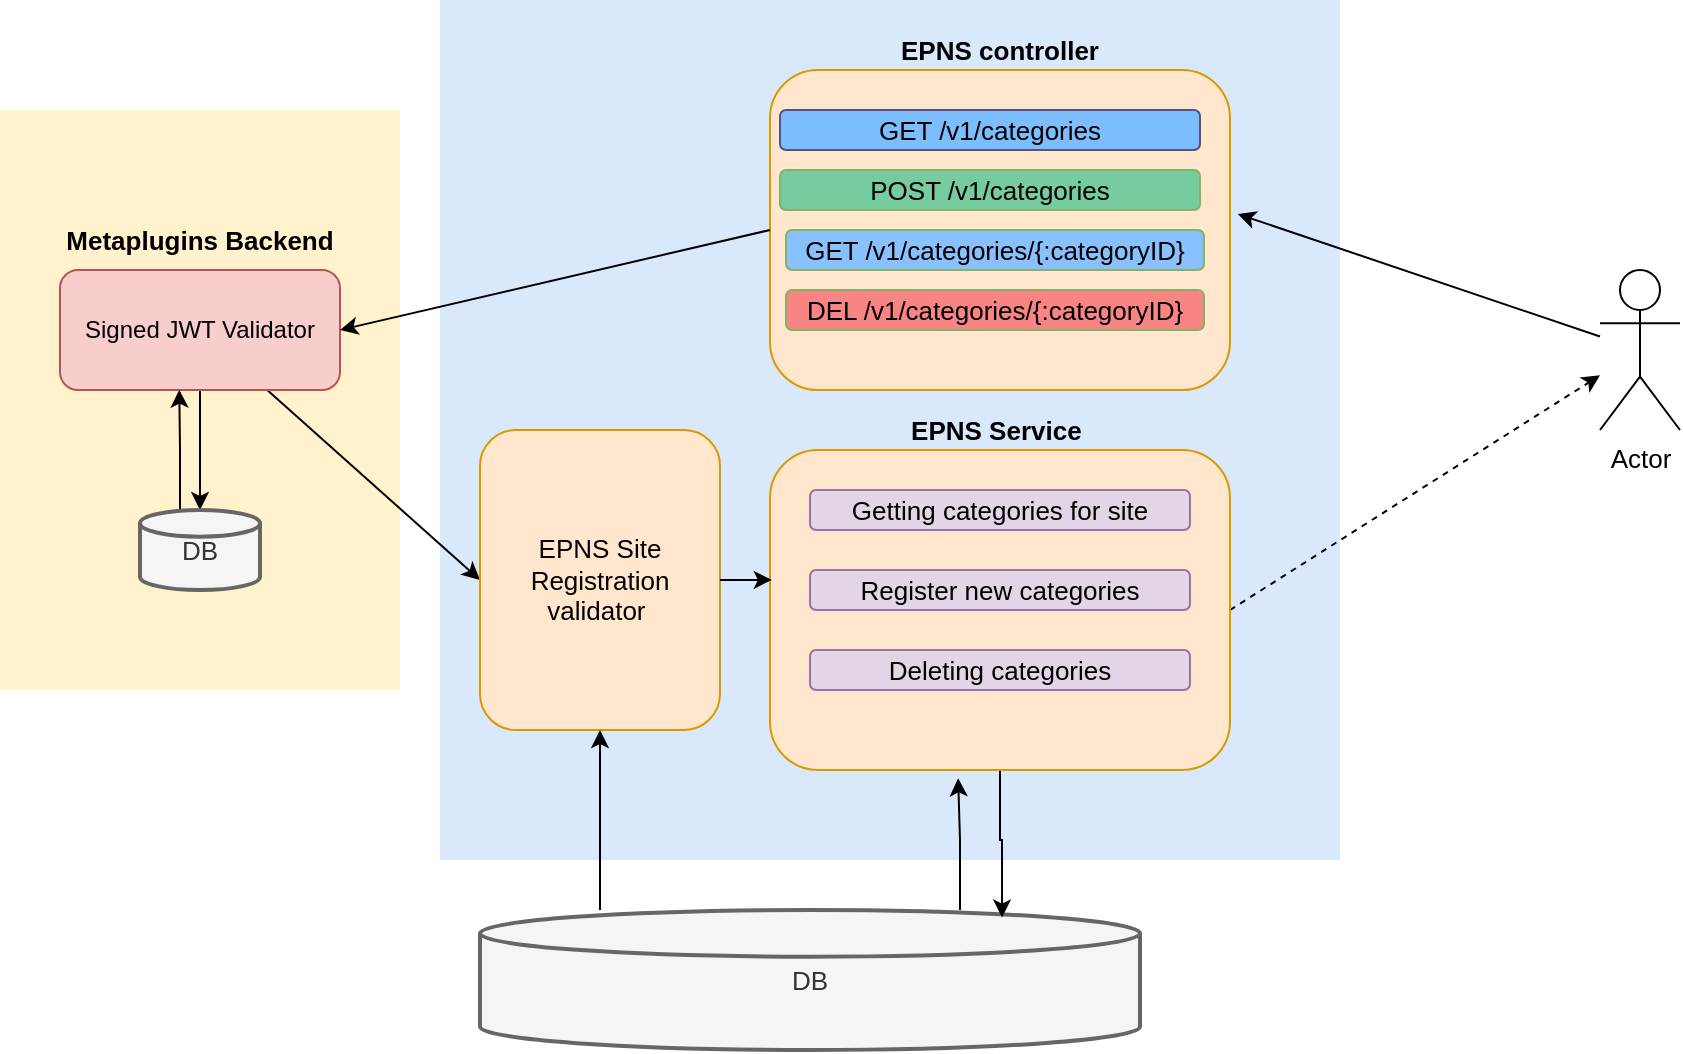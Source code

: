 <mxfile version="20.2.5" type="github">
  <diagram id="VhiP85pZfyptuw0zaLAi" name="Page-1">
    <mxGraphModel dx="1422" dy="754" grid="1" gridSize="10" guides="1" tooltips="1" connect="1" arrows="1" fold="1" page="1" pageScale="1" pageWidth="850" pageHeight="1100" math="0" shadow="0">
      <root>
        <mxCell id="0" />
        <mxCell id="1" parent="0" />
        <mxCell id="1RKD86iNlfKtYbiQ4ut8-26" value="" style="rounded=0;whiteSpace=wrap;html=1;fontSize=13;fillColor=#fff2cc;strokeColor=none;" parent="1" vertex="1">
          <mxGeometry x="40" y="210" width="200" height="290" as="geometry" />
        </mxCell>
        <mxCell id="1RKD86iNlfKtYbiQ4ut8-25" value="" style="rounded=0;whiteSpace=wrap;html=1;fontSize=13;fillColor=#dae8fc;strokeColor=none;" parent="1" vertex="1">
          <mxGeometry x="260" y="155" width="450" height="430" as="geometry" />
        </mxCell>
        <mxCell id="1RKD86iNlfKtYbiQ4ut8-7" value="" style="rounded=1;whiteSpace=wrap;html=1;fontSize=13;fillColor=#ffe6cc;strokeColor=#d79b00;" parent="1" vertex="1">
          <mxGeometry x="425" y="190" width="230" height="160" as="geometry" />
        </mxCell>
        <mxCell id="1RKD86iNlfKtYbiQ4ut8-5" style="edgeStyle=orthogonalEdgeStyle;rounded=0;orthogonalLoop=1;jettySize=auto;html=1;entryX=0.5;entryY=0;entryDx=0;entryDy=0;entryPerimeter=0;fontSize=13;" parent="1" source="1RKD86iNlfKtYbiQ4ut8-1" target="1RKD86iNlfKtYbiQ4ut8-3" edge="1">
          <mxGeometry relative="1" as="geometry" />
        </mxCell>
        <mxCell id="1RKD86iNlfKtYbiQ4ut8-23" style="edgeStyle=none;rounded=0;orthogonalLoop=1;jettySize=auto;html=1;entryX=0;entryY=0.5;entryDx=0;entryDy=0;fontSize=13;" parent="1" source="1RKD86iNlfKtYbiQ4ut8-1" target="1RKD86iNlfKtYbiQ4ut8-9" edge="1">
          <mxGeometry relative="1" as="geometry" />
        </mxCell>
        <mxCell id="1RKD86iNlfKtYbiQ4ut8-1" value="Signed JWT Validator" style="rounded=1;whiteSpace=wrap;html=1;fillColor=#f8cecc;strokeColor=#b85450;" parent="1" vertex="1">
          <mxGeometry x="70" y="290" width="140" height="60" as="geometry" />
        </mxCell>
        <mxCell id="1RKD86iNlfKtYbiQ4ut8-2" value="Metaplugins Backend" style="text;html=1;strokeColor=none;fillColor=none;align=center;verticalAlign=middle;whiteSpace=wrap;rounded=0;fontSize=13;fontStyle=1" parent="1" vertex="1">
          <mxGeometry x="70" y="260" width="140" height="30" as="geometry" />
        </mxCell>
        <mxCell id="1RKD86iNlfKtYbiQ4ut8-4" style="edgeStyle=orthogonalEdgeStyle;rounded=0;orthogonalLoop=1;jettySize=auto;html=1;entryX=0.426;entryY=0.997;entryDx=0;entryDy=0;fontSize=13;entryPerimeter=0;" parent="1" source="1RKD86iNlfKtYbiQ4ut8-3" target="1RKD86iNlfKtYbiQ4ut8-1" edge="1">
          <mxGeometry relative="1" as="geometry">
            <Array as="points">
              <mxPoint x="130" y="380" />
              <mxPoint x="130" y="380" />
            </Array>
          </mxGeometry>
        </mxCell>
        <mxCell id="1RKD86iNlfKtYbiQ4ut8-3" value="DB" style="strokeWidth=2;html=1;shape=mxgraph.flowchart.database;whiteSpace=wrap;fontSize=13;fillColor=#f5f5f5;fontColor=#333333;strokeColor=#666666;" parent="1" vertex="1">
          <mxGeometry x="110" y="410" width="60" height="40" as="geometry" />
        </mxCell>
        <mxCell id="1RKD86iNlfKtYbiQ4ut8-19" style="edgeStyle=none;rounded=0;orthogonalLoop=1;jettySize=auto;html=1;entryX=1;entryY=0.5;entryDx=0;entryDy=0;fontSize=13;exitX=0;exitY=0.5;exitDx=0;exitDy=0;" parent="1" source="1RKD86iNlfKtYbiQ4ut8-7" target="1RKD86iNlfKtYbiQ4ut8-1" edge="1">
          <mxGeometry relative="1" as="geometry" />
        </mxCell>
        <mxCell id="1RKD86iNlfKtYbiQ4ut8-6" value="GET /v1/categories" style="rounded=1;whiteSpace=wrap;html=1;fontSize=13;fillColor=#7CBDFE;strokeColor=#56517e;" parent="1" vertex="1">
          <mxGeometry x="430" y="210" width="210" height="20" as="geometry" />
        </mxCell>
        <mxCell id="1RKD86iNlfKtYbiQ4ut8-8" value="EPNS controller" style="text;html=1;strokeColor=none;fillColor=none;align=center;verticalAlign=middle;whiteSpace=wrap;rounded=0;fontSize=13;fontStyle=1" parent="1" vertex="1">
          <mxGeometry x="435" y="170" width="210" height="20" as="geometry" />
        </mxCell>
        <mxCell id="1RKD86iNlfKtYbiQ4ut8-9" value="EPNS Site Registration validator&amp;nbsp;" style="rounded=1;whiteSpace=wrap;html=1;fontSize=13;fillColor=#ffe6cc;strokeColor=#d79b00;" parent="1" vertex="1">
          <mxGeometry x="280" y="370" width="120" height="150" as="geometry" />
        </mxCell>
        <mxCell id="1RKD86iNlfKtYbiQ4ut8-11" style="edgeStyle=orthogonalEdgeStyle;rounded=0;orthogonalLoop=1;jettySize=auto;html=1;entryX=0.5;entryY=1;entryDx=0;entryDy=0;fontSize=13;" parent="1" source="1RKD86iNlfKtYbiQ4ut8-10" target="1RKD86iNlfKtYbiQ4ut8-9" edge="1">
          <mxGeometry relative="1" as="geometry">
            <Array as="points">
              <mxPoint x="340" y="590" />
              <mxPoint x="340" y="590" />
            </Array>
          </mxGeometry>
        </mxCell>
        <mxCell id="1RKD86iNlfKtYbiQ4ut8-22" style="edgeStyle=orthogonalEdgeStyle;rounded=0;orthogonalLoop=1;jettySize=auto;html=1;entryX=0.409;entryY=1.026;entryDx=0;entryDy=0;entryPerimeter=0;fontSize=13;" parent="1" source="1RKD86iNlfKtYbiQ4ut8-10" target="1RKD86iNlfKtYbiQ4ut8-12" edge="1">
          <mxGeometry relative="1" as="geometry">
            <Array as="points">
              <mxPoint x="520" y="575" />
              <mxPoint x="519" y="575" />
            </Array>
          </mxGeometry>
        </mxCell>
        <mxCell id="1RKD86iNlfKtYbiQ4ut8-10" value="DB" style="strokeWidth=2;html=1;shape=mxgraph.flowchart.database;whiteSpace=wrap;fontSize=13;fillColor=#f5f5f5;fontColor=#333333;strokeColor=#666666;" parent="1" vertex="1">
          <mxGeometry x="280" y="610" width="330" height="70" as="geometry" />
        </mxCell>
        <mxCell id="1RKD86iNlfKtYbiQ4ut8-21" style="edgeStyle=orthogonalEdgeStyle;rounded=0;orthogonalLoop=1;jettySize=auto;html=1;entryX=0.791;entryY=0.054;entryDx=0;entryDy=0;entryPerimeter=0;fontSize=13;" parent="1" source="1RKD86iNlfKtYbiQ4ut8-12" target="1RKD86iNlfKtYbiQ4ut8-10" edge="1">
          <mxGeometry relative="1" as="geometry" />
        </mxCell>
        <mxCell id="F25pgrCN1vnFoOimrVF--10" style="rounded=0;orthogonalLoop=1;jettySize=auto;html=1;dashed=1;exitX=1;exitY=0.5;exitDx=0;exitDy=0;" edge="1" parent="1" source="1RKD86iNlfKtYbiQ4ut8-12" target="1RKD86iNlfKtYbiQ4ut8-15">
          <mxGeometry relative="1" as="geometry" />
        </mxCell>
        <mxCell id="1RKD86iNlfKtYbiQ4ut8-12" value="" style="rounded=1;whiteSpace=wrap;html=1;fontSize=13;fillColor=#ffe6cc;strokeColor=#d79b00;" parent="1" vertex="1">
          <mxGeometry x="425" y="380" width="230" height="160" as="geometry" />
        </mxCell>
        <mxCell id="1RKD86iNlfKtYbiQ4ut8-13" value="Getting categories for site" style="rounded=1;whiteSpace=wrap;html=1;fontSize=13;fillColor=#e1d5e7;strokeColor=#9673a6;" parent="1" vertex="1">
          <mxGeometry x="445" y="400" width="190" height="20" as="geometry" />
        </mxCell>
        <mxCell id="1RKD86iNlfKtYbiQ4ut8-14" value="EPNS Service&amp;nbsp;" style="text;html=1;strokeColor=none;fillColor=none;align=center;verticalAlign=middle;whiteSpace=wrap;rounded=0;fontSize=13;fontStyle=1" parent="1" vertex="1">
          <mxGeometry x="435" y="360" width="210" height="20" as="geometry" />
        </mxCell>
        <mxCell id="1RKD86iNlfKtYbiQ4ut8-17" style="edgeStyle=none;rounded=0;orthogonalLoop=1;jettySize=auto;html=1;entryX=1.017;entryY=0.45;entryDx=0;entryDy=0;fontSize=13;entryPerimeter=0;" parent="1" source="1RKD86iNlfKtYbiQ4ut8-15" target="1RKD86iNlfKtYbiQ4ut8-7" edge="1">
          <mxGeometry relative="1" as="geometry" />
        </mxCell>
        <mxCell id="1RKD86iNlfKtYbiQ4ut8-15" value="Actor" style="shape=umlActor;verticalLabelPosition=bottom;verticalAlign=top;html=1;outlineConnect=0;fontSize=13;" parent="1" vertex="1">
          <mxGeometry x="840" y="290" width="40" height="80" as="geometry" />
        </mxCell>
        <mxCell id="1RKD86iNlfKtYbiQ4ut8-24" style="edgeStyle=none;rounded=0;orthogonalLoop=1;jettySize=auto;html=1;entryX=0.004;entryY=0.406;entryDx=0;entryDy=0;fontSize=13;entryPerimeter=0;" parent="1" source="1RKD86iNlfKtYbiQ4ut8-9" target="1RKD86iNlfKtYbiQ4ut8-12" edge="1">
          <mxGeometry relative="1" as="geometry" />
        </mxCell>
        <mxCell id="F25pgrCN1vnFoOimrVF--1" value="POST /v1/categories" style="rounded=1;whiteSpace=wrap;html=1;fontSize=13;fillColor=#76CC9E;strokeColor=#82b366;" vertex="1" parent="1">
          <mxGeometry x="430" y="240" width="210" height="20" as="geometry" />
        </mxCell>
        <mxCell id="F25pgrCN1vnFoOimrVF--2" value="GET /v1/categories/{:categoryID}" style="rounded=1;whiteSpace=wrap;html=1;fontSize=13;fillColor=#89C0FE;strokeColor=#82b366;" vertex="1" parent="1">
          <mxGeometry x="433" y="270" width="209" height="20" as="geometry" />
        </mxCell>
        <mxCell id="F25pgrCN1vnFoOimrVF--4" value="DEL /v1/categories/{:categoryID}" style="rounded=1;whiteSpace=wrap;html=1;fontSize=13;fillColor=#F98484;strokeColor=#82b366;" vertex="1" parent="1">
          <mxGeometry x="433" y="300" width="209" height="20" as="geometry" />
        </mxCell>
        <mxCell id="F25pgrCN1vnFoOimrVF--5" value="Register new categories" style="rounded=1;whiteSpace=wrap;html=1;fontSize=13;fillColor=#e1d5e7;strokeColor=#9673a6;" vertex="1" parent="1">
          <mxGeometry x="445" y="440" width="190" height="20" as="geometry" />
        </mxCell>
        <mxCell id="F25pgrCN1vnFoOimrVF--6" value="Deleting categories" style="rounded=1;whiteSpace=wrap;html=1;fontSize=13;fillColor=#e1d5e7;strokeColor=#9673a6;" vertex="1" parent="1">
          <mxGeometry x="445" y="480" width="190" height="20" as="geometry" />
        </mxCell>
      </root>
    </mxGraphModel>
  </diagram>
</mxfile>

